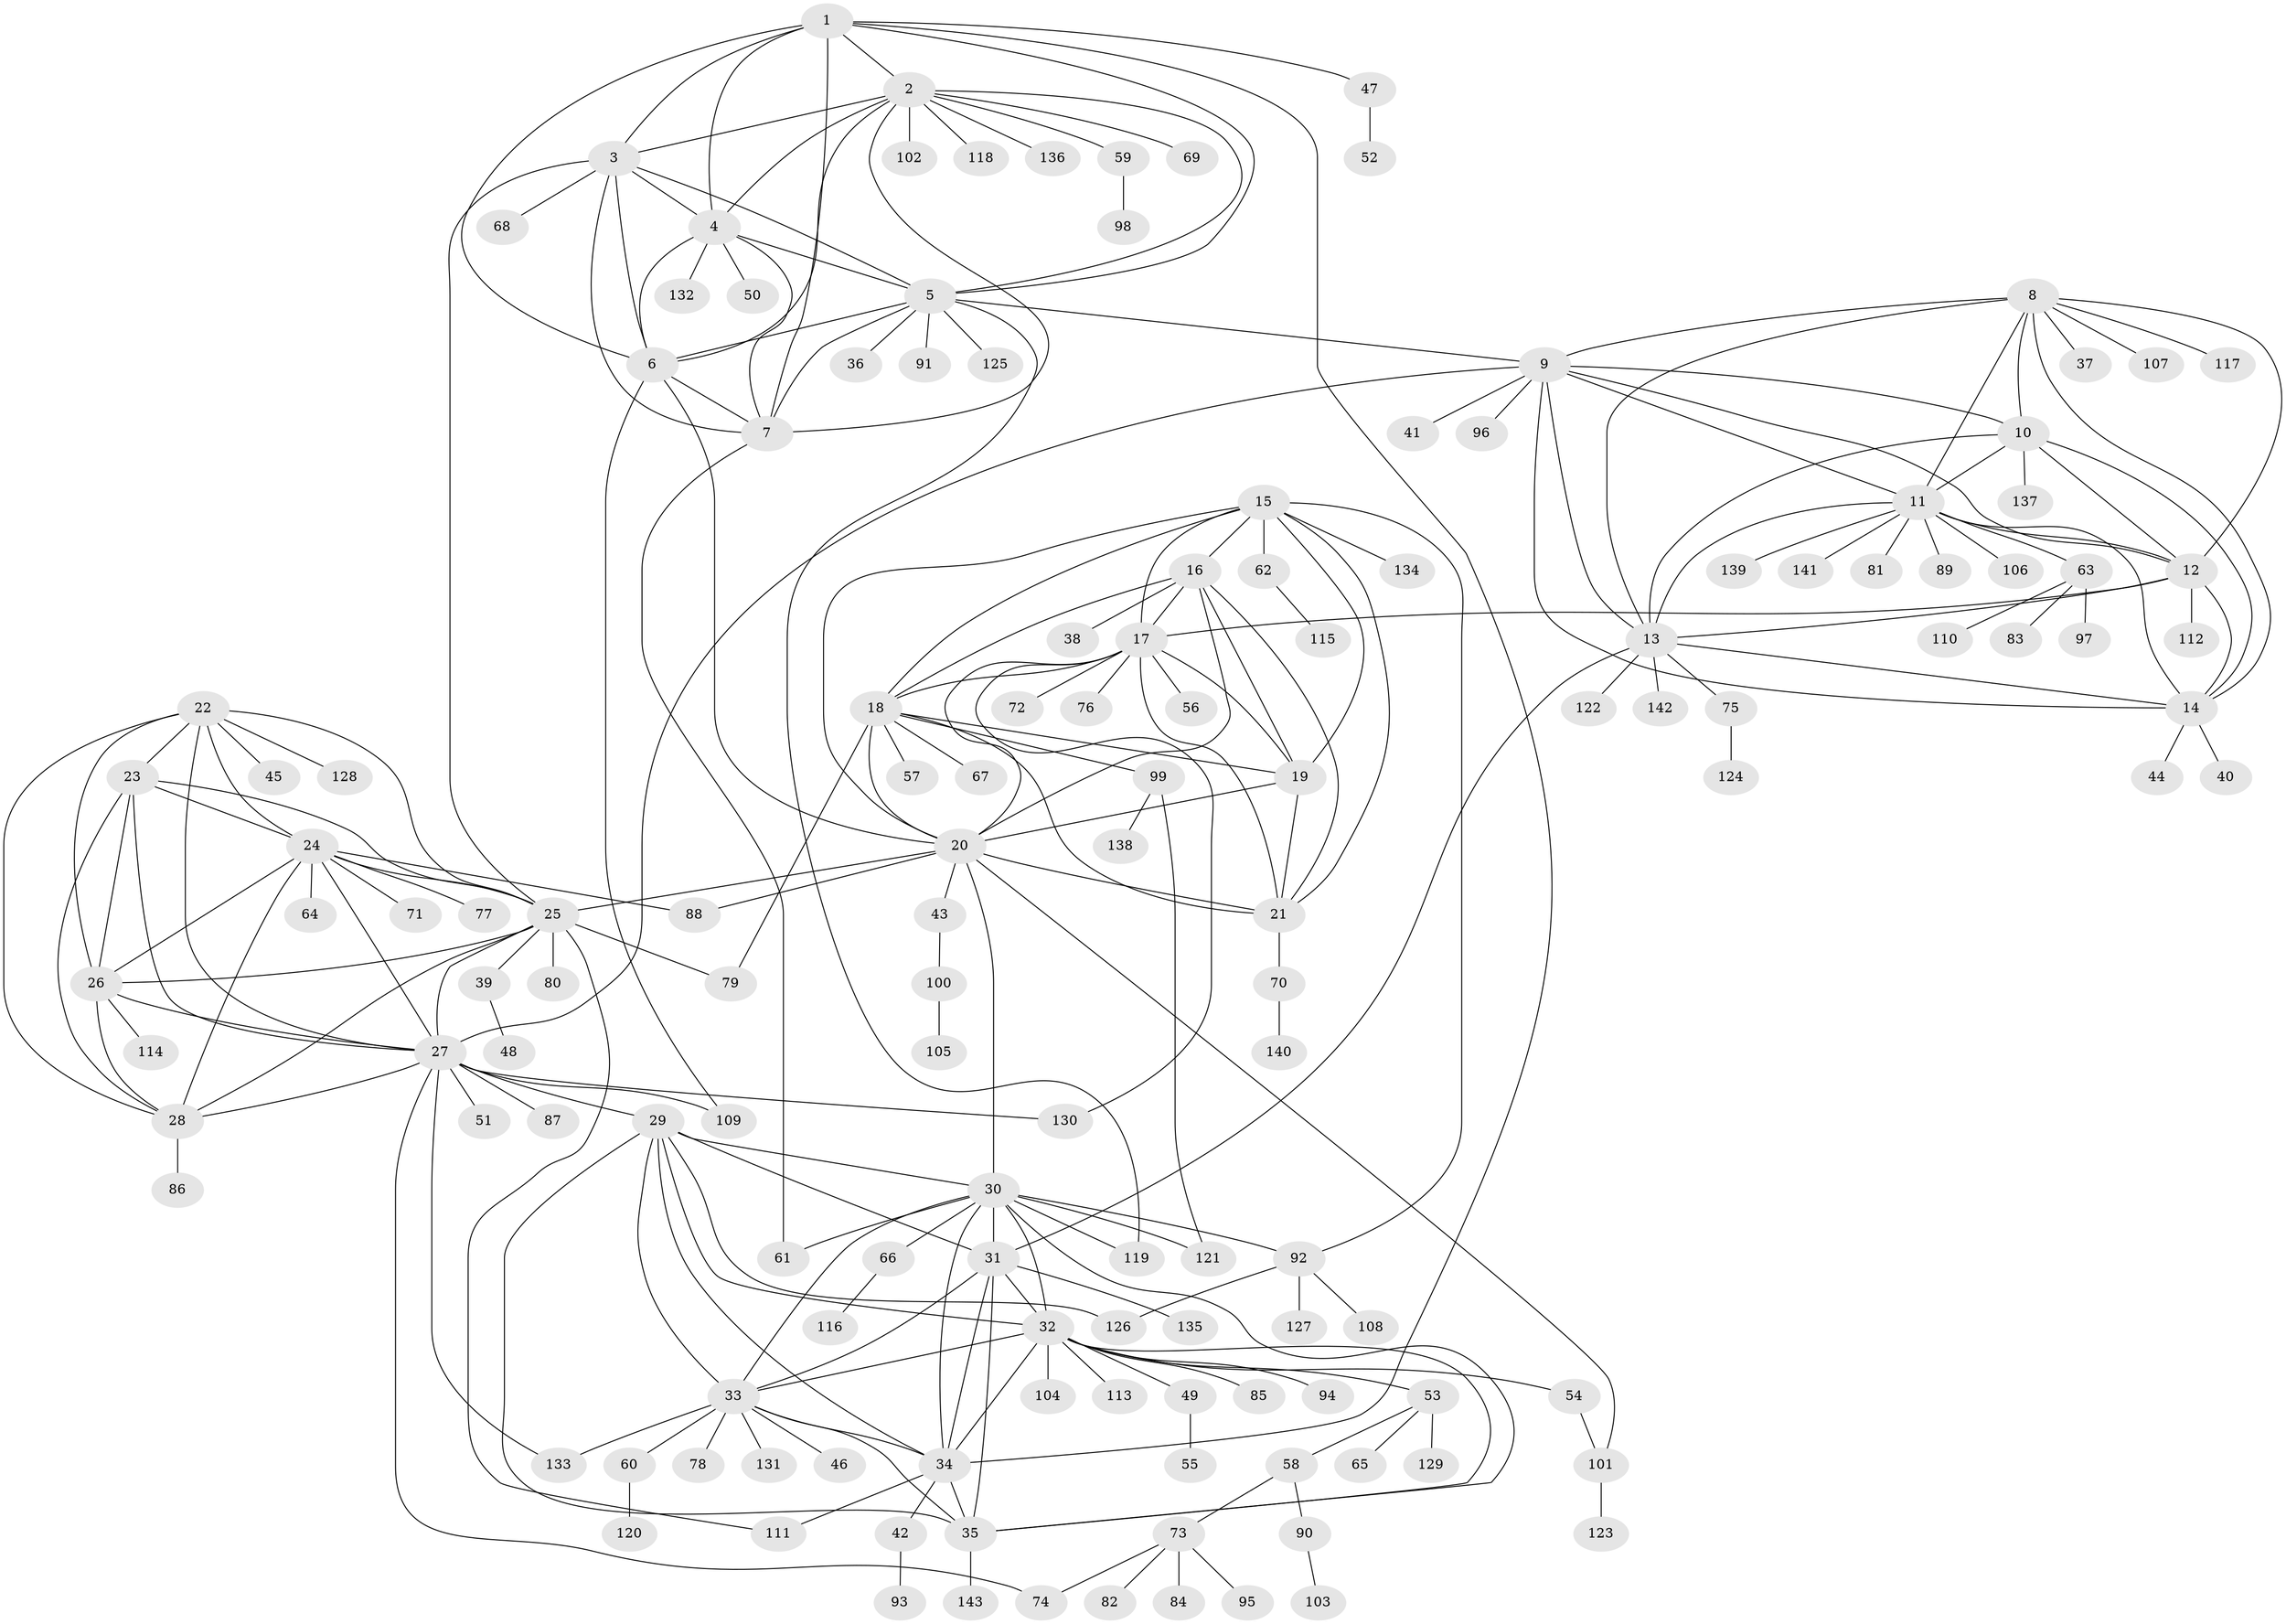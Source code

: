 // Generated by graph-tools (version 1.1) at 2025/15/03/09/25 04:15:48]
// undirected, 143 vertices, 236 edges
graph export_dot {
graph [start="1"]
  node [color=gray90,style=filled];
  1;
  2;
  3;
  4;
  5;
  6;
  7;
  8;
  9;
  10;
  11;
  12;
  13;
  14;
  15;
  16;
  17;
  18;
  19;
  20;
  21;
  22;
  23;
  24;
  25;
  26;
  27;
  28;
  29;
  30;
  31;
  32;
  33;
  34;
  35;
  36;
  37;
  38;
  39;
  40;
  41;
  42;
  43;
  44;
  45;
  46;
  47;
  48;
  49;
  50;
  51;
  52;
  53;
  54;
  55;
  56;
  57;
  58;
  59;
  60;
  61;
  62;
  63;
  64;
  65;
  66;
  67;
  68;
  69;
  70;
  71;
  72;
  73;
  74;
  75;
  76;
  77;
  78;
  79;
  80;
  81;
  82;
  83;
  84;
  85;
  86;
  87;
  88;
  89;
  90;
  91;
  92;
  93;
  94;
  95;
  96;
  97;
  98;
  99;
  100;
  101;
  102;
  103;
  104;
  105;
  106;
  107;
  108;
  109;
  110;
  111;
  112;
  113;
  114;
  115;
  116;
  117;
  118;
  119;
  120;
  121;
  122;
  123;
  124;
  125;
  126;
  127;
  128;
  129;
  130;
  131;
  132;
  133;
  134;
  135;
  136;
  137;
  138;
  139;
  140;
  141;
  142;
  143;
  1 -- 2;
  1 -- 3;
  1 -- 4;
  1 -- 5;
  1 -- 6;
  1 -- 7;
  1 -- 34;
  1 -- 47;
  2 -- 3;
  2 -- 4;
  2 -- 5;
  2 -- 6;
  2 -- 7;
  2 -- 59;
  2 -- 69;
  2 -- 102;
  2 -- 118;
  2 -- 136;
  3 -- 4;
  3 -- 5;
  3 -- 6;
  3 -- 7;
  3 -- 25;
  3 -- 68;
  4 -- 5;
  4 -- 6;
  4 -- 7;
  4 -- 50;
  4 -- 132;
  5 -- 6;
  5 -- 7;
  5 -- 9;
  5 -- 36;
  5 -- 91;
  5 -- 119;
  5 -- 125;
  6 -- 7;
  6 -- 20;
  6 -- 109;
  7 -- 61;
  8 -- 9;
  8 -- 10;
  8 -- 11;
  8 -- 12;
  8 -- 13;
  8 -- 14;
  8 -- 37;
  8 -- 107;
  8 -- 117;
  9 -- 10;
  9 -- 11;
  9 -- 12;
  9 -- 13;
  9 -- 14;
  9 -- 27;
  9 -- 41;
  9 -- 96;
  10 -- 11;
  10 -- 12;
  10 -- 13;
  10 -- 14;
  10 -- 137;
  11 -- 12;
  11 -- 13;
  11 -- 14;
  11 -- 63;
  11 -- 81;
  11 -- 89;
  11 -- 106;
  11 -- 139;
  11 -- 141;
  12 -- 13;
  12 -- 14;
  12 -- 17;
  12 -- 112;
  13 -- 14;
  13 -- 31;
  13 -- 75;
  13 -- 122;
  13 -- 142;
  14 -- 40;
  14 -- 44;
  15 -- 16;
  15 -- 17;
  15 -- 18;
  15 -- 19;
  15 -- 20;
  15 -- 21;
  15 -- 62;
  15 -- 92;
  15 -- 134;
  16 -- 17;
  16 -- 18;
  16 -- 19;
  16 -- 20;
  16 -- 21;
  16 -- 38;
  17 -- 18;
  17 -- 19;
  17 -- 20;
  17 -- 21;
  17 -- 56;
  17 -- 72;
  17 -- 76;
  17 -- 130;
  18 -- 19;
  18 -- 20;
  18 -- 21;
  18 -- 57;
  18 -- 67;
  18 -- 79;
  18 -- 99;
  19 -- 20;
  19 -- 21;
  20 -- 21;
  20 -- 25;
  20 -- 30;
  20 -- 43;
  20 -- 88;
  20 -- 101;
  21 -- 70;
  22 -- 23;
  22 -- 24;
  22 -- 25;
  22 -- 26;
  22 -- 27;
  22 -- 28;
  22 -- 45;
  22 -- 128;
  23 -- 24;
  23 -- 25;
  23 -- 26;
  23 -- 27;
  23 -- 28;
  24 -- 25;
  24 -- 26;
  24 -- 27;
  24 -- 28;
  24 -- 64;
  24 -- 71;
  24 -- 77;
  24 -- 88;
  25 -- 26;
  25 -- 27;
  25 -- 28;
  25 -- 39;
  25 -- 79;
  25 -- 80;
  25 -- 111;
  26 -- 27;
  26 -- 28;
  26 -- 114;
  27 -- 28;
  27 -- 29;
  27 -- 51;
  27 -- 74;
  27 -- 87;
  27 -- 109;
  27 -- 130;
  27 -- 133;
  28 -- 86;
  29 -- 30;
  29 -- 31;
  29 -- 32;
  29 -- 33;
  29 -- 34;
  29 -- 35;
  29 -- 126;
  30 -- 31;
  30 -- 32;
  30 -- 33;
  30 -- 34;
  30 -- 35;
  30 -- 61;
  30 -- 66;
  30 -- 92;
  30 -- 119;
  30 -- 121;
  31 -- 32;
  31 -- 33;
  31 -- 34;
  31 -- 35;
  31 -- 135;
  32 -- 33;
  32 -- 34;
  32 -- 35;
  32 -- 49;
  32 -- 53;
  32 -- 54;
  32 -- 85;
  32 -- 94;
  32 -- 104;
  32 -- 113;
  33 -- 34;
  33 -- 35;
  33 -- 46;
  33 -- 60;
  33 -- 78;
  33 -- 131;
  33 -- 133;
  34 -- 35;
  34 -- 42;
  34 -- 111;
  35 -- 143;
  39 -- 48;
  42 -- 93;
  43 -- 100;
  47 -- 52;
  49 -- 55;
  53 -- 58;
  53 -- 65;
  53 -- 129;
  54 -- 101;
  58 -- 73;
  58 -- 90;
  59 -- 98;
  60 -- 120;
  62 -- 115;
  63 -- 83;
  63 -- 97;
  63 -- 110;
  66 -- 116;
  70 -- 140;
  73 -- 74;
  73 -- 82;
  73 -- 84;
  73 -- 95;
  75 -- 124;
  90 -- 103;
  92 -- 108;
  92 -- 126;
  92 -- 127;
  99 -- 121;
  99 -- 138;
  100 -- 105;
  101 -- 123;
}
